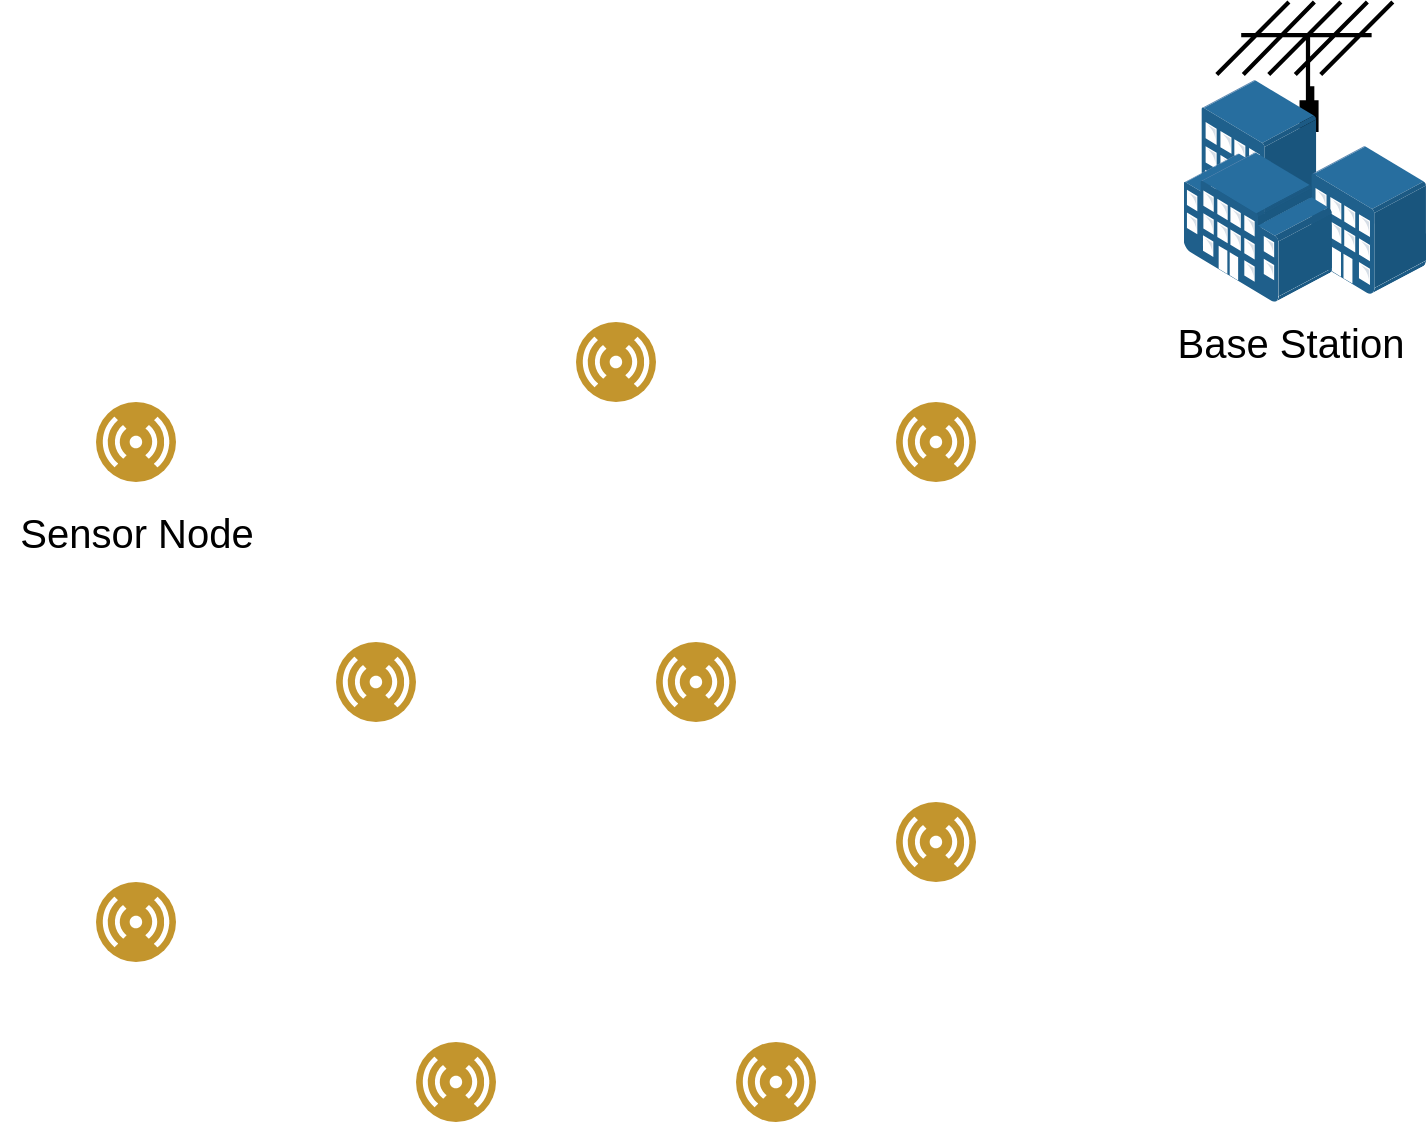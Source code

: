 <mxfile version="24.0.7" type="device">
  <diagram name="Page-1" id="0QLVTyBH8GF_LAYRk_Er">
    <mxGraphModel dx="2441" dy="320" grid="1" gridSize="10" guides="1" tooltips="1" connect="1" arrows="1" fold="1" page="0" pageScale="1" pageWidth="827" pageHeight="1169" math="0" shadow="0">
      <root>
        <mxCell id="0" />
        <mxCell id="1" parent="0" />
        <mxCell id="eZL25ekCRlPv5GF-uzIq-1" value="" style="image;aspect=fixed;perimeter=ellipsePerimeter;html=1;align=center;shadow=0;dashed=0;fontColor=#4277BB;labelBackgroundColor=default;fontSize=12;spacingTop=3;image=img/lib/ibm/users/sensor.svg;" vertex="1" parent="1">
          <mxGeometry x="-880" y="1520" width="40" height="40" as="geometry" />
        </mxCell>
        <mxCell id="eZL25ekCRlPv5GF-uzIq-2" value="" style="image;aspect=fixed;perimeter=ellipsePerimeter;html=1;align=center;shadow=0;dashed=0;fontColor=#4277BB;labelBackgroundColor=default;fontSize=12;spacingTop=3;image=img/lib/ibm/users/sensor.svg;" vertex="1" parent="1">
          <mxGeometry x="-1000" y="1400" width="40" height="40" as="geometry" />
        </mxCell>
        <mxCell id="eZL25ekCRlPv5GF-uzIq-4" value="" style="image;aspect=fixed;perimeter=ellipsePerimeter;html=1;align=center;shadow=0;dashed=0;fontColor=#4277BB;labelBackgroundColor=default;fontSize=12;spacingTop=3;image=img/lib/ibm/users/sensor.svg;" vertex="1" parent="1">
          <mxGeometry x="-1000" y="1640" width="40" height="40" as="geometry" />
        </mxCell>
        <mxCell id="eZL25ekCRlPv5GF-uzIq-5" value="" style="image;aspect=fixed;perimeter=ellipsePerimeter;html=1;align=center;shadow=0;dashed=0;fontColor=#4277BB;labelBackgroundColor=default;fontSize=12;spacingTop=3;image=img/lib/ibm/users/sensor.svg;" vertex="1" parent="1">
          <mxGeometry x="-760" y="1360" width="40" height="40" as="geometry" />
        </mxCell>
        <mxCell id="eZL25ekCRlPv5GF-uzIq-6" value="" style="image;aspect=fixed;perimeter=ellipsePerimeter;html=1;align=center;shadow=0;dashed=0;fontColor=#4277BB;labelBackgroundColor=default;fontSize=12;spacingTop=3;image=img/lib/ibm/users/sensor.svg;" vertex="1" parent="1">
          <mxGeometry x="-840" y="1720" width="40" height="40" as="geometry" />
        </mxCell>
        <mxCell id="eZL25ekCRlPv5GF-uzIq-7" value="" style="image;aspect=fixed;perimeter=ellipsePerimeter;html=1;align=center;shadow=0;dashed=0;fontColor=#4277BB;labelBackgroundColor=default;fontSize=12;spacingTop=3;image=img/lib/ibm/users/sensor.svg;" vertex="1" parent="1">
          <mxGeometry x="-720" y="1520" width="40" height="40" as="geometry" />
        </mxCell>
        <mxCell id="eZL25ekCRlPv5GF-uzIq-8" value="" style="image;aspect=fixed;perimeter=ellipsePerimeter;html=1;align=center;shadow=0;dashed=0;fontColor=#4277BB;labelBackgroundColor=default;fontSize=12;spacingTop=3;image=img/lib/ibm/users/sensor.svg;" vertex="1" parent="1">
          <mxGeometry x="-600" y="1600" width="40" height="40" as="geometry" />
        </mxCell>
        <mxCell id="eZL25ekCRlPv5GF-uzIq-9" value="" style="image;aspect=fixed;perimeter=ellipsePerimeter;html=1;align=center;shadow=0;dashed=0;fontColor=#4277BB;labelBackgroundColor=default;fontSize=12;spacingTop=3;image=img/lib/ibm/users/sensor.svg;" vertex="1" parent="1">
          <mxGeometry x="-680" y="1720" width="40" height="40" as="geometry" />
        </mxCell>
        <mxCell id="eZL25ekCRlPv5GF-uzIq-10" value="" style="image;aspect=fixed;perimeter=ellipsePerimeter;html=1;align=center;shadow=0;dashed=0;fontColor=#4277BB;labelBackgroundColor=default;fontSize=12;spacingTop=3;image=img/lib/ibm/users/sensor.svg;" vertex="1" parent="1">
          <mxGeometry x="-600" y="1400" width="40" height="40" as="geometry" />
        </mxCell>
        <mxCell id="eZL25ekCRlPv5GF-uzIq-13" value="&lt;font face=&quot;Helvetica&quot; style=&quot;font-size: 20px;&quot;&gt;Sensor Node&lt;/font&gt;" style="text;html=1;align=center;verticalAlign=middle;whiteSpace=wrap;rounded=0;" vertex="1" parent="1">
          <mxGeometry x="-1047.5" y="1450" width="135" height="30" as="geometry" />
        </mxCell>
        <mxCell id="eZL25ekCRlPv5GF-uzIq-15" value="" style="group" vertex="1" connectable="0" parent="1">
          <mxGeometry x="-470" y="1200" width="135" height="185" as="geometry" />
        </mxCell>
        <mxCell id="eZL25ekCRlPv5GF-uzIq-12" value="" style="shape=mxgraph.cisco.wireless.antenna;html=1;pointerEvents=1;dashed=0;fillColor=#036897;strokeColor=#ffffff;strokeWidth=2;verticalLabelPosition=bottom;verticalAlign=top;align=center;outlineConnect=0;" vertex="1" parent="eZL25ekCRlPv5GF-uzIq-15">
          <mxGeometry x="30.4" width="88" height="104" as="geometry" />
        </mxCell>
        <mxCell id="eZL25ekCRlPv5GF-uzIq-11" value="" style="image;points=[];aspect=fixed;html=1;align=center;shadow=0;dashed=0;image=img/lib/allied_telesis/buildings/Building_Cluster.svg;" vertex="1" parent="eZL25ekCRlPv5GF-uzIq-15">
          <mxGeometry x="13.8" y="39" width="121.2" height="111" as="geometry" />
        </mxCell>
        <mxCell id="eZL25ekCRlPv5GF-uzIq-14" value="&lt;font face=&quot;Helvetica&quot; style=&quot;font-size: 20px;&quot;&gt;Base Station&lt;/font&gt;" style="text;html=1;align=center;verticalAlign=middle;whiteSpace=wrap;rounded=0;" vertex="1" parent="eZL25ekCRlPv5GF-uzIq-15">
          <mxGeometry y="155" width="135" height="30" as="geometry" />
        </mxCell>
      </root>
    </mxGraphModel>
  </diagram>
</mxfile>
